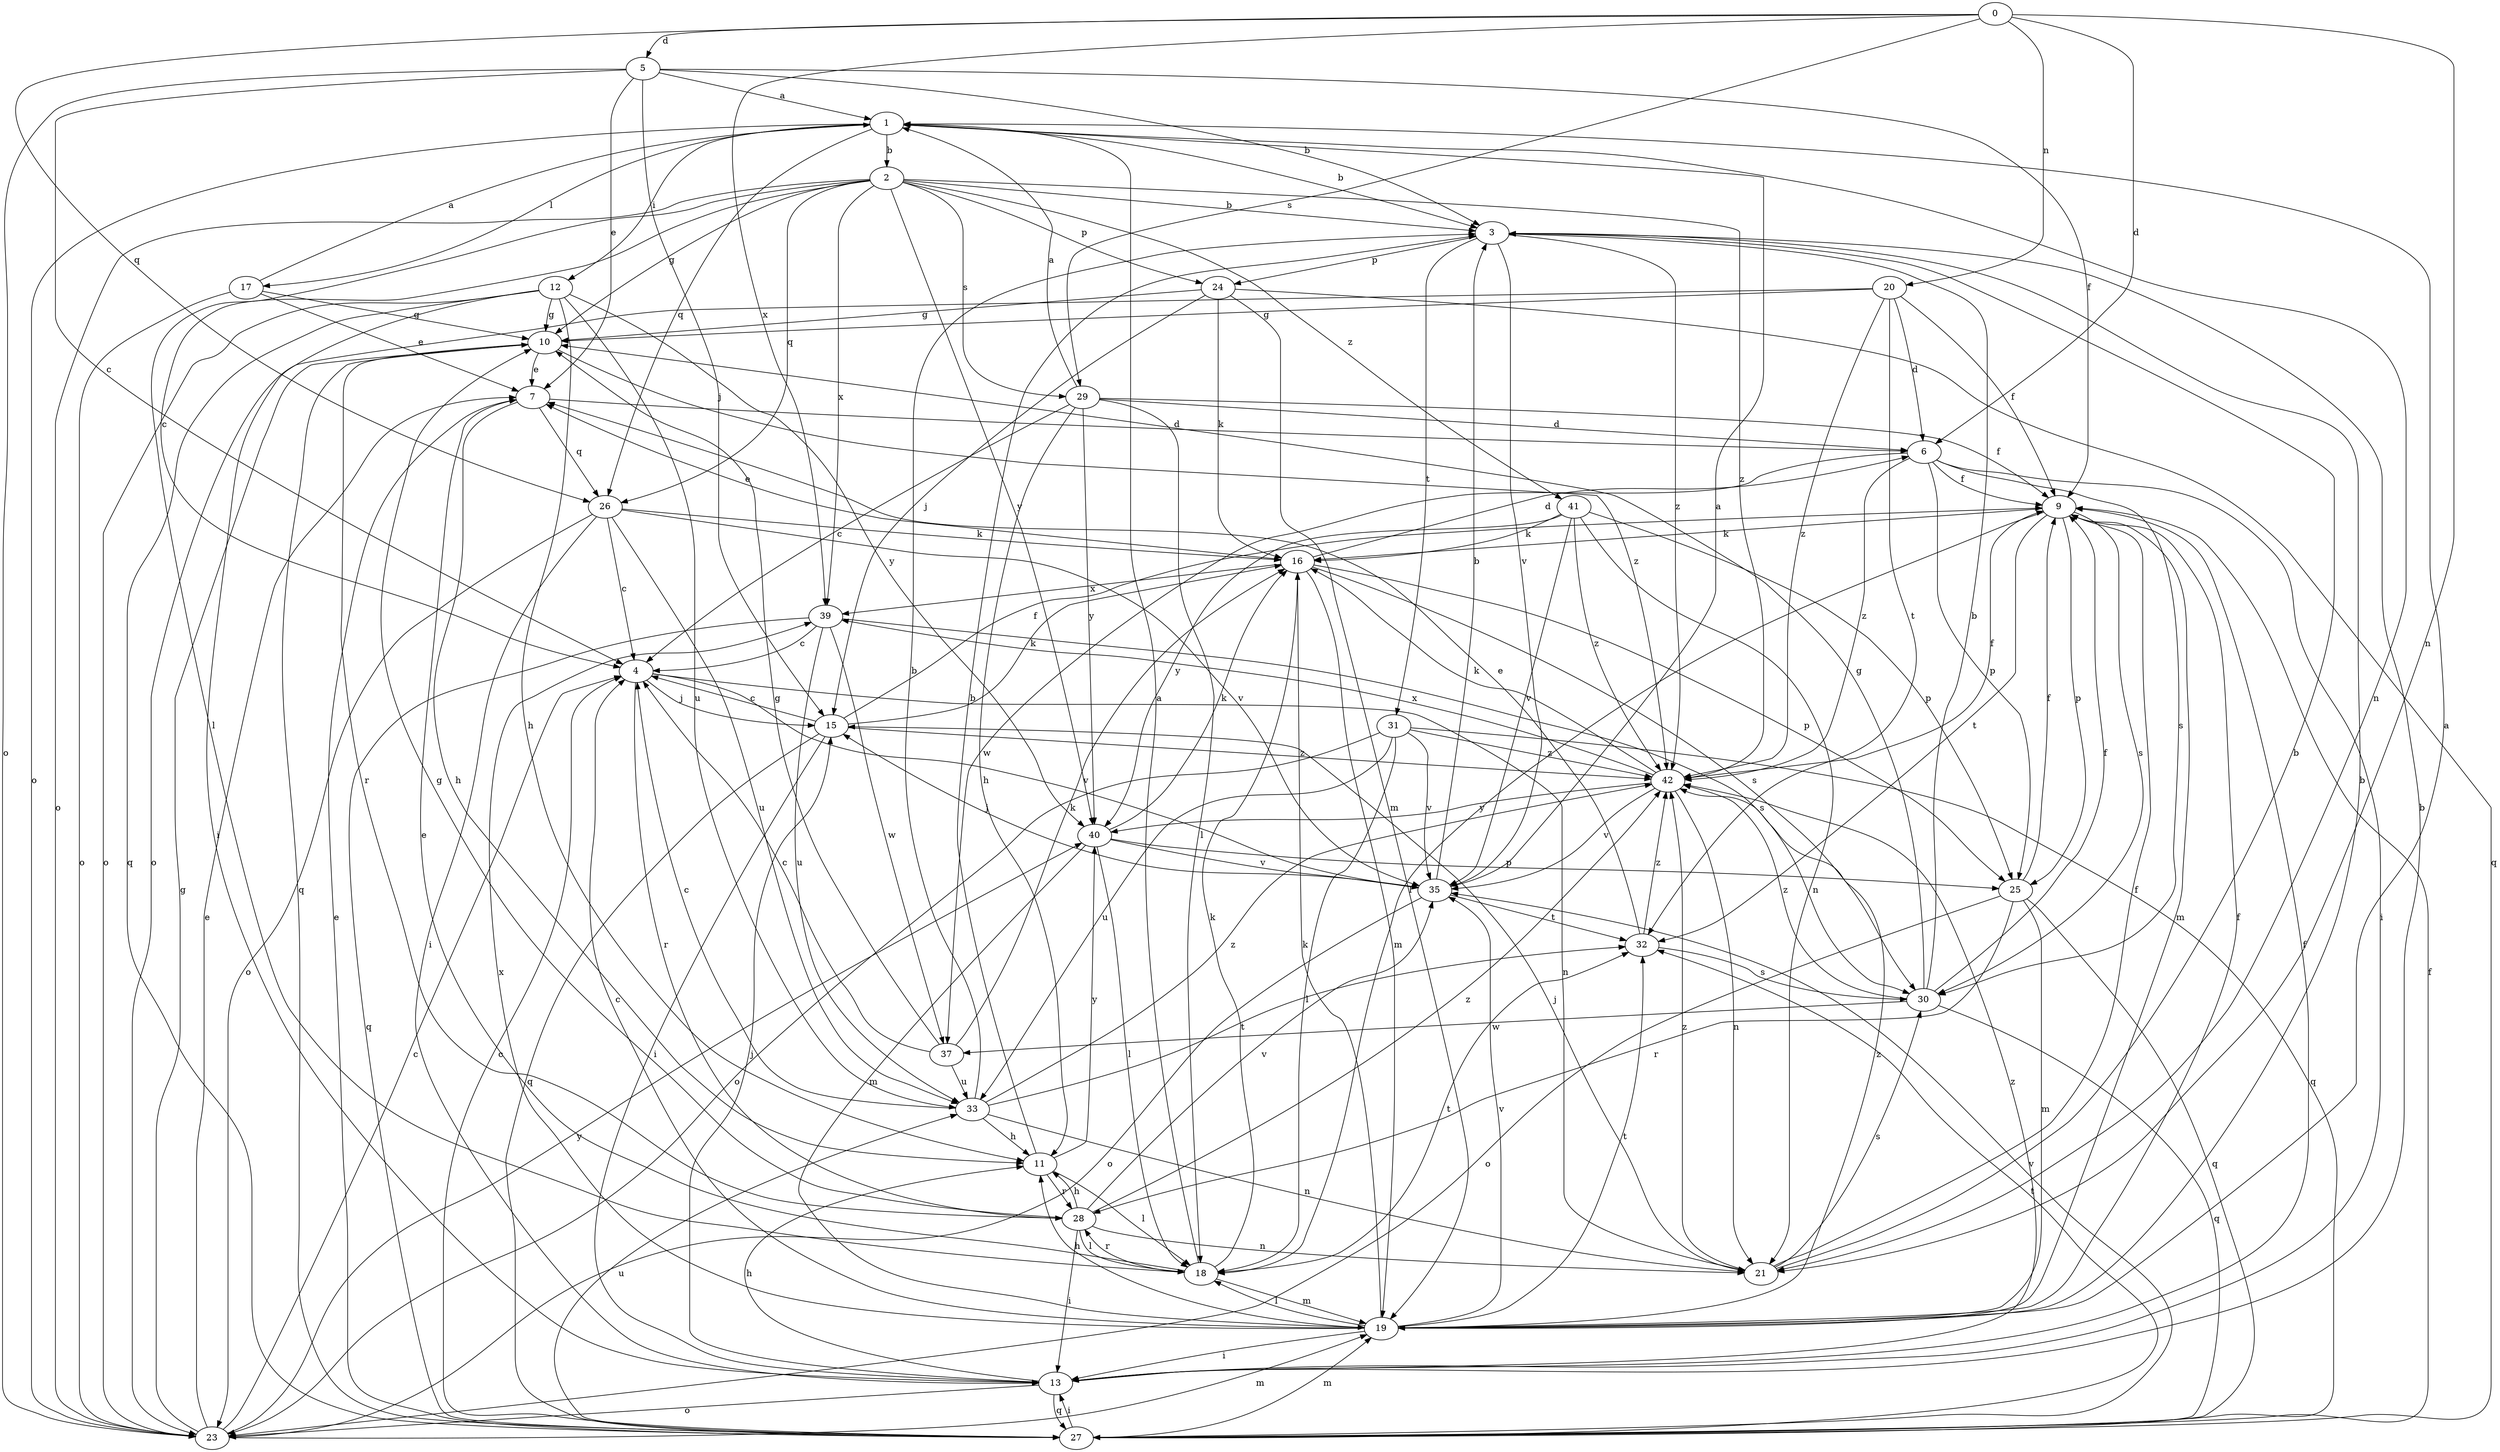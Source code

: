 strict digraph  {
0;
1;
2;
3;
4;
5;
6;
7;
9;
10;
11;
12;
13;
15;
16;
17;
18;
19;
20;
21;
23;
24;
25;
26;
27;
28;
29;
30;
31;
32;
33;
35;
37;
39;
40;
41;
42;
0 -> 5  [label=d];
0 -> 6  [label=d];
0 -> 20  [label=n];
0 -> 21  [label=n];
0 -> 26  [label=q];
0 -> 29  [label=s];
0 -> 39  [label=x];
1 -> 2  [label=b];
1 -> 3  [label=b];
1 -> 12  [label=i];
1 -> 17  [label=l];
1 -> 21  [label=n];
1 -> 23  [label=o];
1 -> 26  [label=q];
2 -> 3  [label=b];
2 -> 4  [label=c];
2 -> 10  [label=g];
2 -> 18  [label=l];
2 -> 23  [label=o];
2 -> 24  [label=p];
2 -> 26  [label=q];
2 -> 29  [label=s];
2 -> 39  [label=x];
2 -> 40  [label=y];
2 -> 41  [label=z];
2 -> 42  [label=z];
3 -> 24  [label=p];
3 -> 31  [label=t];
3 -> 35  [label=v];
3 -> 42  [label=z];
4 -> 15  [label=j];
4 -> 21  [label=n];
4 -> 28  [label=r];
4 -> 35  [label=v];
5 -> 1  [label=a];
5 -> 3  [label=b];
5 -> 4  [label=c];
5 -> 7  [label=e];
5 -> 9  [label=f];
5 -> 15  [label=j];
5 -> 23  [label=o];
6 -> 9  [label=f];
6 -> 13  [label=i];
6 -> 25  [label=p];
6 -> 30  [label=s];
6 -> 37  [label=w];
6 -> 42  [label=z];
7 -> 6  [label=d];
7 -> 11  [label=h];
7 -> 26  [label=q];
9 -> 16  [label=k];
9 -> 18  [label=l];
9 -> 19  [label=m];
9 -> 25  [label=p];
9 -> 30  [label=s];
9 -> 32  [label=t];
10 -> 7  [label=e];
10 -> 27  [label=q];
10 -> 28  [label=r];
10 -> 42  [label=z];
11 -> 3  [label=b];
11 -> 18  [label=l];
11 -> 28  [label=r];
11 -> 40  [label=y];
12 -> 10  [label=g];
12 -> 11  [label=h];
12 -> 13  [label=i];
12 -> 23  [label=o];
12 -> 27  [label=q];
12 -> 33  [label=u];
12 -> 40  [label=y];
13 -> 3  [label=b];
13 -> 9  [label=f];
13 -> 11  [label=h];
13 -> 15  [label=j];
13 -> 23  [label=o];
13 -> 27  [label=q];
13 -> 42  [label=z];
15 -> 4  [label=c];
15 -> 9  [label=f];
15 -> 13  [label=i];
15 -> 16  [label=k];
15 -> 27  [label=q];
15 -> 42  [label=z];
16 -> 6  [label=d];
16 -> 7  [label=e];
16 -> 19  [label=m];
16 -> 25  [label=p];
16 -> 30  [label=s];
16 -> 39  [label=x];
17 -> 1  [label=a];
17 -> 7  [label=e];
17 -> 10  [label=g];
17 -> 23  [label=o];
18 -> 1  [label=a];
18 -> 7  [label=e];
18 -> 16  [label=k];
18 -> 19  [label=m];
18 -> 28  [label=r];
18 -> 32  [label=t];
19 -> 1  [label=a];
19 -> 3  [label=b];
19 -> 4  [label=c];
19 -> 9  [label=f];
19 -> 11  [label=h];
19 -> 13  [label=i];
19 -> 16  [label=k];
19 -> 18  [label=l];
19 -> 32  [label=t];
19 -> 35  [label=v];
19 -> 39  [label=x];
19 -> 42  [label=z];
20 -> 6  [label=d];
20 -> 9  [label=f];
20 -> 10  [label=g];
20 -> 23  [label=o];
20 -> 32  [label=t];
20 -> 42  [label=z];
21 -> 3  [label=b];
21 -> 9  [label=f];
21 -> 15  [label=j];
21 -> 30  [label=s];
21 -> 42  [label=z];
23 -> 4  [label=c];
23 -> 7  [label=e];
23 -> 10  [label=g];
23 -> 19  [label=m];
23 -> 40  [label=y];
24 -> 10  [label=g];
24 -> 15  [label=j];
24 -> 16  [label=k];
24 -> 19  [label=m];
24 -> 27  [label=q];
25 -> 9  [label=f];
25 -> 19  [label=m];
25 -> 23  [label=o];
25 -> 27  [label=q];
25 -> 28  [label=r];
26 -> 4  [label=c];
26 -> 13  [label=i];
26 -> 16  [label=k];
26 -> 23  [label=o];
26 -> 33  [label=u];
26 -> 35  [label=v];
27 -> 4  [label=c];
27 -> 7  [label=e];
27 -> 9  [label=f];
27 -> 13  [label=i];
27 -> 19  [label=m];
27 -> 32  [label=t];
27 -> 33  [label=u];
27 -> 35  [label=v];
28 -> 10  [label=g];
28 -> 11  [label=h];
28 -> 13  [label=i];
28 -> 18  [label=l];
28 -> 21  [label=n];
28 -> 35  [label=v];
28 -> 42  [label=z];
29 -> 1  [label=a];
29 -> 4  [label=c];
29 -> 6  [label=d];
29 -> 9  [label=f];
29 -> 11  [label=h];
29 -> 18  [label=l];
29 -> 40  [label=y];
30 -> 3  [label=b];
30 -> 9  [label=f];
30 -> 10  [label=g];
30 -> 27  [label=q];
30 -> 37  [label=w];
30 -> 42  [label=z];
31 -> 18  [label=l];
31 -> 23  [label=o];
31 -> 27  [label=q];
31 -> 33  [label=u];
31 -> 35  [label=v];
31 -> 42  [label=z];
32 -> 7  [label=e];
32 -> 30  [label=s];
32 -> 42  [label=z];
33 -> 3  [label=b];
33 -> 4  [label=c];
33 -> 11  [label=h];
33 -> 21  [label=n];
33 -> 32  [label=t];
33 -> 42  [label=z];
35 -> 1  [label=a];
35 -> 3  [label=b];
35 -> 15  [label=j];
35 -> 23  [label=o];
35 -> 32  [label=t];
37 -> 4  [label=c];
37 -> 10  [label=g];
37 -> 16  [label=k];
37 -> 33  [label=u];
39 -> 4  [label=c];
39 -> 27  [label=q];
39 -> 30  [label=s];
39 -> 33  [label=u];
39 -> 37  [label=w];
40 -> 16  [label=k];
40 -> 18  [label=l];
40 -> 19  [label=m];
40 -> 25  [label=p];
40 -> 35  [label=v];
41 -> 16  [label=k];
41 -> 21  [label=n];
41 -> 25  [label=p];
41 -> 35  [label=v];
41 -> 40  [label=y];
41 -> 42  [label=z];
42 -> 9  [label=f];
42 -> 16  [label=k];
42 -> 21  [label=n];
42 -> 35  [label=v];
42 -> 39  [label=x];
42 -> 40  [label=y];
}
